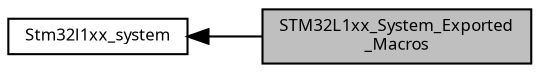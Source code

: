 digraph "STM32L1xx_System_Exported_Macros"
{
  edge [fontname="Sans",fontsize="8",labelfontname="Sans",labelfontsize="8"];
  node [fontname="Sans",fontsize="8",shape=record];
  rankdir=LR;
  Node1 [label="Stm32l1xx_system",height=0.2,width=0.4,color="black", fillcolor="white", style="filled",URL="$group__stm32l1xx__system.html"];
  Node0 [label="STM32L1xx_System_Exported\l_Macros",height=0.2,width=0.4,color="black", fillcolor="grey75", style="filled", fontcolor="black"];
  Node1->Node0 [shape=plaintext, dir="back", style="solid"];
}

